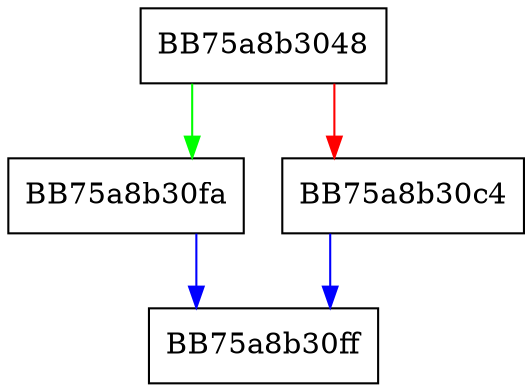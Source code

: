 digraph discover_dependencies {
  node [shape="box"];
  graph [splines=ortho];
  BB75a8b3048 -> BB75a8b30fa [color="green"];
  BB75a8b3048 -> BB75a8b30c4 [color="red"];
  BB75a8b30c4 -> BB75a8b30ff [color="blue"];
  BB75a8b30fa -> BB75a8b30ff [color="blue"];
}